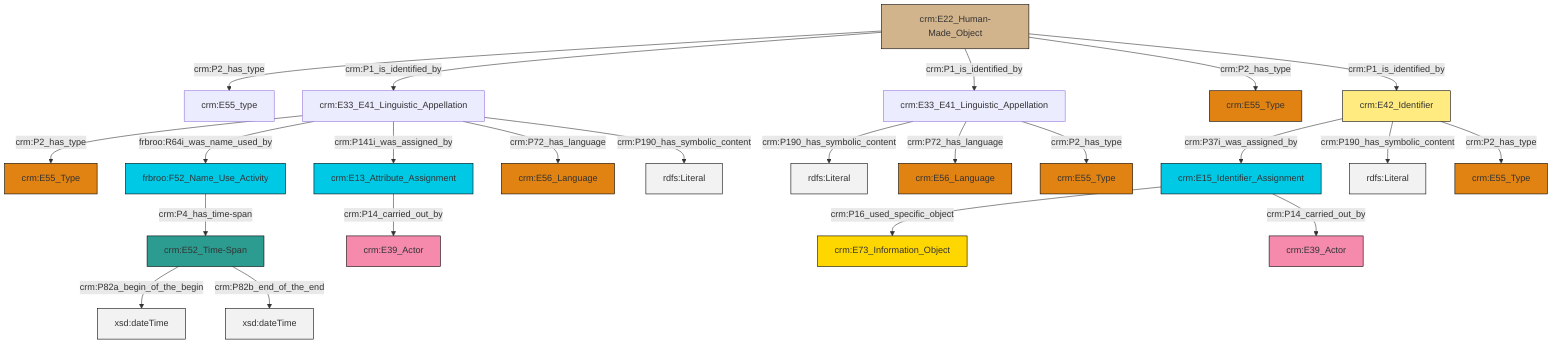 graph TD
classDef Literal fill:#f2f2f2,stroke:#000000;
classDef CRM_Entity fill:#FFFFFF,stroke:#000000;
classDef Temporal_Entity fill:#00C9E6, stroke:#000000;
classDef Type fill:#E18312, stroke:#000000;
classDef Time-Span fill:#2C9C91, stroke:#000000;
classDef Appellation fill:#FFEB7F, stroke:#000000;
classDef Place fill:#008836, stroke:#000000;
classDef Persistent_Item fill:#B266B2, stroke:#000000;
classDef Conceptual_Object fill:#FFD700, stroke:#000000;
classDef Physical_Thing fill:#D2B48C, stroke:#000000;
classDef Actor fill:#f58aad, stroke:#000000;
classDef PC_Classes fill:#4ce600, stroke:#000000;
classDef Multi fill:#cccccc,stroke:#000000;

4["frbroo:F52_Name_Use_Activity"]:::Temporal_Entity -->|crm:P4_has_time-span| 5["crm:E52_Time-Span"]:::Time-Span
8["crm:E33_E41_Linguistic_Appellation"]:::Default -->|crm:P190_has_symbolic_content| 9[rdfs:Literal]:::Literal
8["crm:E33_E41_Linguistic_Appellation"]:::Default -->|crm:P72_has_language| 0["crm:E56_Language"]:::Type
12["crm:E22_Human-Made_Object"]:::Physical_Thing -->|crm:P2_has_type| 13["crm:E55_type"]:::Default
8["crm:E33_E41_Linguistic_Appellation"]:::Default -->|crm:P2_has_type| 14["crm:E55_Type"]:::Type
17["crm:E33_E41_Linguistic_Appellation"]:::Default -->|crm:P2_has_type| 15["crm:E55_Type"]:::Type
12["crm:E22_Human-Made_Object"]:::Physical_Thing -->|crm:P1_is_identified_by| 17["crm:E33_E41_Linguistic_Appellation"]:::Default
19["crm:E42_Identifier"]:::Appellation -->|crm:P37i_was_assigned_by| 20["crm:E15_Identifier_Assignment"]:::Temporal_Entity
5["crm:E52_Time-Span"]:::Time-Span -->|crm:P82a_begin_of_the_begin| 23[xsd:dateTime]:::Literal
17["crm:E33_E41_Linguistic_Appellation"]:::Default -->|frbroo:R64i_was_name_used_by| 4["frbroo:F52_Name_Use_Activity"]:::Temporal_Entity
19["crm:E42_Identifier"]:::Appellation -->|crm:P190_has_symbolic_content| 25[rdfs:Literal]:::Literal
20["crm:E15_Identifier_Assignment"]:::Temporal_Entity -->|crm:P16_used_specific_object| 10["crm:E73_Information_Object"]:::Conceptual_Object
5["crm:E52_Time-Span"]:::Time-Span -->|crm:P82b_end_of_the_end| 29[xsd:dateTime]:::Literal
12["crm:E22_Human-Made_Object"]:::Physical_Thing -->|crm:P1_is_identified_by| 8["crm:E33_E41_Linguistic_Appellation"]:::Default
17["crm:E33_E41_Linguistic_Appellation"]:::Default -->|crm:P141i_was_assigned_by| 6["crm:E13_Attribute_Assignment"]:::Temporal_Entity
19["crm:E42_Identifier"]:::Appellation -->|crm:P2_has_type| 32["crm:E55_Type"]:::Type
17["crm:E33_E41_Linguistic_Appellation"]:::Default -->|crm:P72_has_language| 30["crm:E56_Language"]:::Type
17["crm:E33_E41_Linguistic_Appellation"]:::Default -->|crm:P190_has_symbolic_content| 38[rdfs:Literal]:::Literal
20["crm:E15_Identifier_Assignment"]:::Temporal_Entity -->|crm:P14_carried_out_by| 34["crm:E39_Actor"]:::Actor
12["crm:E22_Human-Made_Object"]:::Physical_Thing -->|crm:P2_has_type| 27["crm:E55_Type"]:::Type
12["crm:E22_Human-Made_Object"]:::Physical_Thing -->|crm:P1_is_identified_by| 19["crm:E42_Identifier"]:::Appellation
6["crm:E13_Attribute_Assignment"]:::Temporal_Entity -->|crm:P14_carried_out_by| 2["crm:E39_Actor"]:::Actor